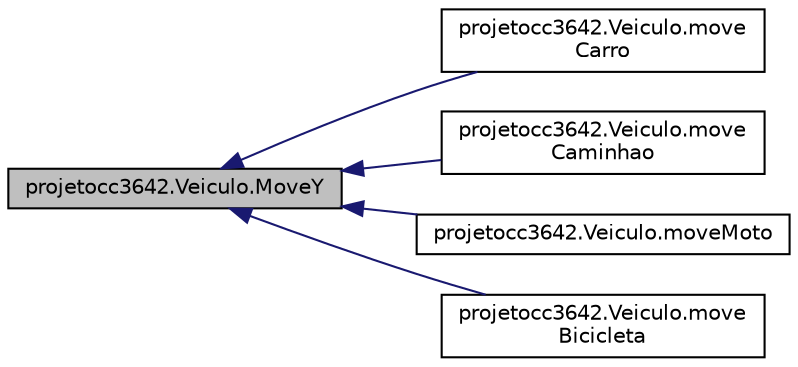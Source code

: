 digraph "projetocc3642.Veiculo.MoveY"
{
  edge [fontname="Helvetica",fontsize="10",labelfontname="Helvetica",labelfontsize="10"];
  node [fontname="Helvetica",fontsize="10",shape=record];
  rankdir="LR";
  Node61 [label="projetocc3642.Veiculo.MoveY",height=0.2,width=0.4,color="black", fillcolor="grey75", style="filled", fontcolor="black"];
  Node61 -> Node62 [dir="back",color="midnightblue",fontsize="10",style="solid",fontname="Helvetica"];
  Node62 [label="projetocc3642.Veiculo.move\lCarro",height=0.2,width=0.4,color="black", fillcolor="white", style="filled",URL="$classprojetocc3642_1_1_veiculo.html#acf6147f56489aac694024cfd001f2b63",tooltip="Função que movimenta o carro, recebendo um objeto da classe carro como parâmetro. ..."];
  Node61 -> Node63 [dir="back",color="midnightblue",fontsize="10",style="solid",fontname="Helvetica"];
  Node63 [label="projetocc3642.Veiculo.move\lCaminhao",height=0.2,width=0.4,color="black", fillcolor="white", style="filled",URL="$classprojetocc3642_1_1_veiculo.html#a85b1534b28cecd7a9e0f1ee0f14c974a",tooltip="Função que movimenta o caminhão, recebendo um objeto da classe caminhão como parâmetro. "];
  Node61 -> Node64 [dir="back",color="midnightblue",fontsize="10",style="solid",fontname="Helvetica"];
  Node64 [label="projetocc3642.Veiculo.moveMoto",height=0.2,width=0.4,color="black", fillcolor="white", style="filled",URL="$classprojetocc3642_1_1_veiculo.html#a93ffe5019f130c6750dcde073687b9b8",tooltip="Função que movimenta a motoca, recebendo um objeto da classe motoca como parâmetro. "];
  Node61 -> Node65 [dir="back",color="midnightblue",fontsize="10",style="solid",fontname="Helvetica"];
  Node65 [label="projetocc3642.Veiculo.move\lBicicleta",height=0.2,width=0.4,color="black", fillcolor="white", style="filled",URL="$classprojetocc3642_1_1_veiculo.html#ab97097adda5bd18a0bac944035629c5f"];
}
